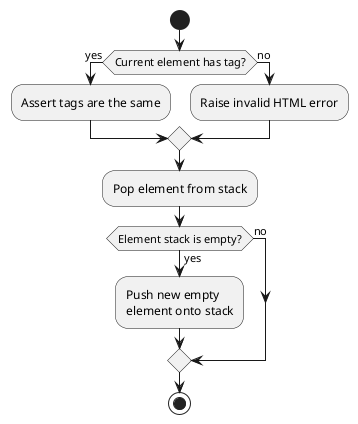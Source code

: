 @startuml End Tag
start

if (Current element has tag?) then (yes)
	:Assert tags are the same;
else (no)
	:Raise invalid HTML error;
endif

:Pop element from stack;

if (Element stack is empty?) then (yes)
	:Push new empty
	element onto stack;
else (no)
endif

stop
@enduml